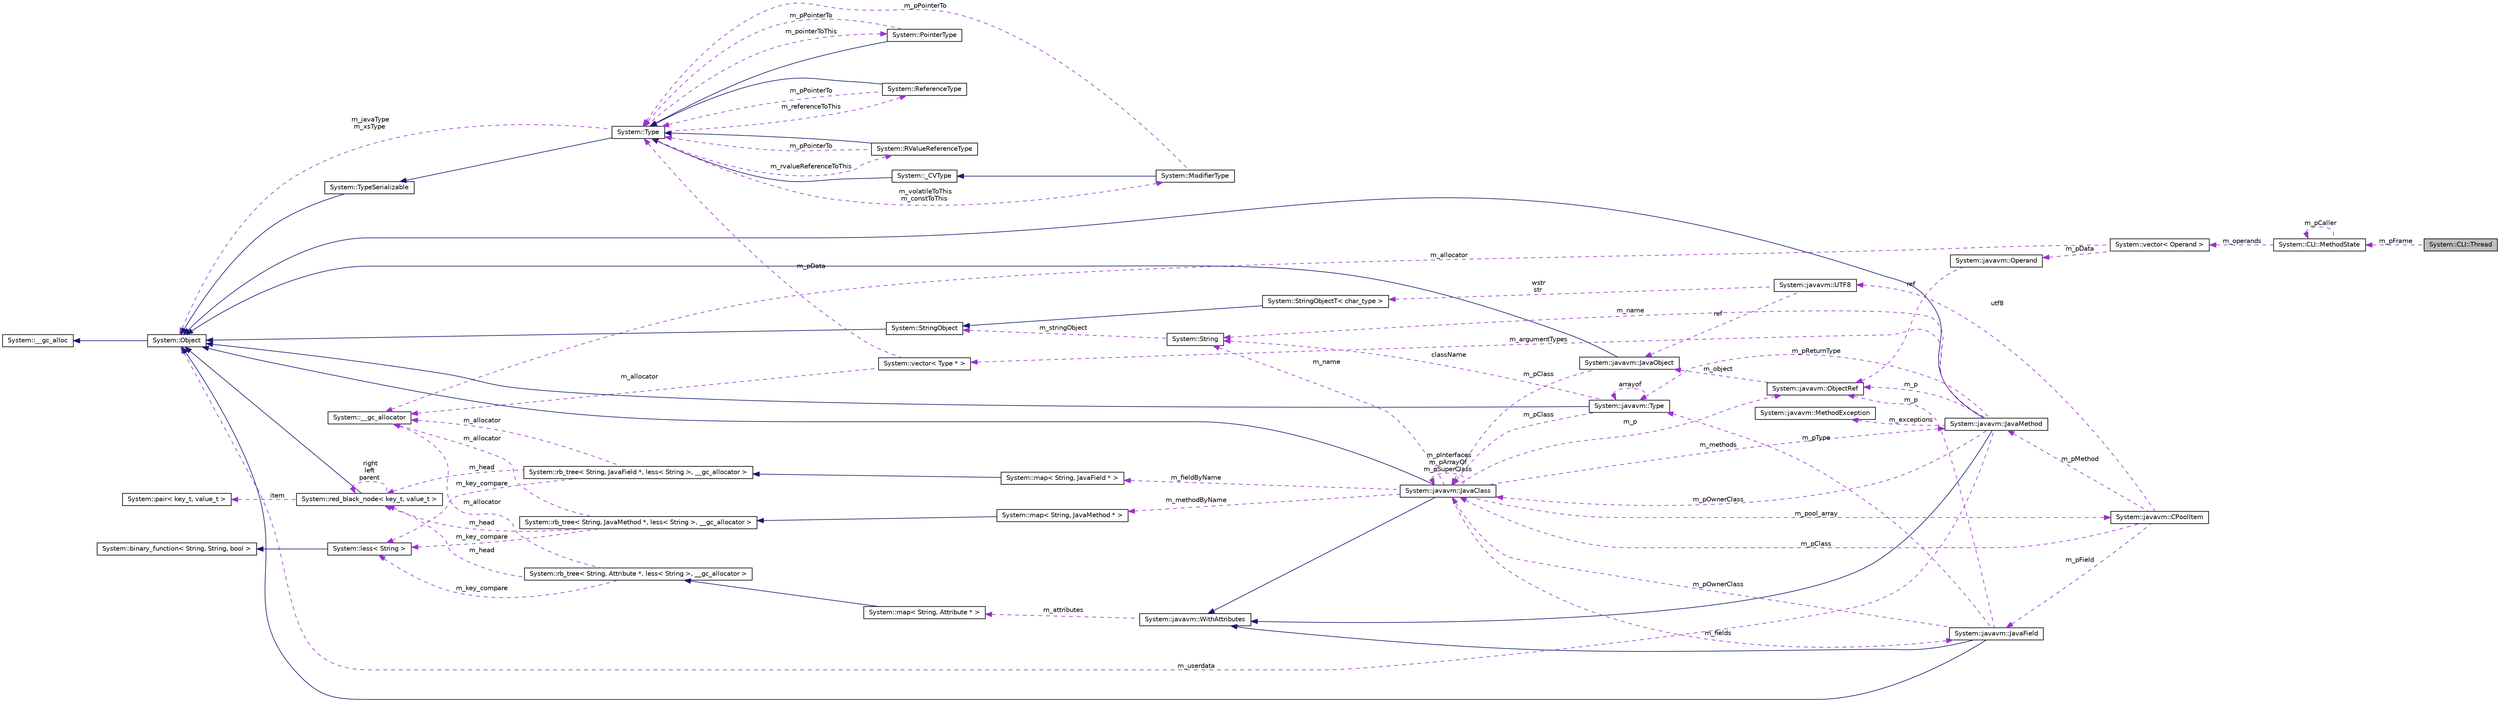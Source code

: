 digraph G
{
  edge [fontname="Helvetica",fontsize="10",labelfontname="Helvetica",labelfontsize="10"];
  node [fontname="Helvetica",fontsize="10",shape=record];
  rankdir="LR";
  Node1 [label="System::CLI::Thread",height=0.2,width=0.4,color="black", fillcolor="grey75", style="filled" fontcolor="black"];
  Node2 -> Node1 [dir="back",color="darkorchid3",fontsize="10",style="dashed",label=" m_pFrame" ,fontname="Helvetica"];
  Node2 [label="System::CLI::MethodState",height=0.2,width=0.4,color="black", fillcolor="white", style="filled",URL="$class_system_1_1_c_l_i_1_1_method_state.html"];
  Node2 -> Node2 [dir="back",color="darkorchid3",fontsize="10",style="dashed",label=" m_pCaller" ,fontname="Helvetica"];
  Node3 -> Node2 [dir="back",color="darkorchid3",fontsize="10",style="dashed",label=" m_operands" ,fontname="Helvetica"];
  Node3 [label="System::vector\< Operand \>",height=0.2,width=0.4,color="black", fillcolor="white", style="filled",URL="$class_system_1_1vector.html"];
  Node4 -> Node3 [dir="back",color="darkorchid3",fontsize="10",style="dashed",label=" m_allocator" ,fontname="Helvetica"];
  Node4 [label="System::__gc_allocator",height=0.2,width=0.4,color="black", fillcolor="white", style="filled",URL="$class_system_1_1____gc__allocator.html"];
  Node5 -> Node3 [dir="back",color="darkorchid3",fontsize="10",style="dashed",label=" m_pData" ,fontname="Helvetica"];
  Node5 [label="System::javavm::Operand",height=0.2,width=0.4,color="black", fillcolor="white", style="filled",URL="$class_system_1_1javavm_1_1_operand.html"];
  Node6 -> Node5 [dir="back",color="darkorchid3",fontsize="10",style="dashed",label=" ref" ,fontname="Helvetica"];
  Node6 [label="System::javavm::ObjectRef",height=0.2,width=0.4,color="black", fillcolor="white", style="filled",URL="$class_system_1_1javavm_1_1_object_ref.html"];
  Node7 -> Node6 [dir="back",color="darkorchid3",fontsize="10",style="dashed",label=" m_object" ,fontname="Helvetica"];
  Node7 [label="System::javavm::JavaObject",height=0.2,width=0.4,color="black", fillcolor="white", style="filled",URL="$class_system_1_1javavm_1_1_java_object.html"];
  Node8 -> Node7 [dir="back",color="midnightblue",fontsize="10",style="solid",fontname="Helvetica"];
  Node8 [label="System::Object",height=0.2,width=0.4,color="black", fillcolor="white", style="filled",URL="$class_system_1_1_object.html"];
  Node9 -> Node8 [dir="back",color="midnightblue",fontsize="10",style="solid",fontname="Helvetica"];
  Node9 [label="System::__gc_alloc",height=0.2,width=0.4,color="black", fillcolor="white", style="filled",URL="$class_system_1_1____gc__alloc.html"];
  Node10 -> Node7 [dir="back",color="darkorchid3",fontsize="10",style="dashed",label=" m_pClass" ,fontname="Helvetica"];
  Node10 [label="System::javavm::JavaClass",height=0.2,width=0.4,color="black", fillcolor="white", style="filled",URL="$class_system_1_1javavm_1_1_java_class.html"];
  Node8 -> Node10 [dir="back",color="midnightblue",fontsize="10",style="solid",fontname="Helvetica"];
  Node11 -> Node10 [dir="back",color="midnightblue",fontsize="10",style="solid",fontname="Helvetica"];
  Node11 [label="System::javavm::WithAttributes",height=0.2,width=0.4,color="black", fillcolor="white", style="filled",URL="$class_system_1_1javavm_1_1_with_attributes.html"];
  Node12 -> Node11 [dir="back",color="darkorchid3",fontsize="10",style="dashed",label=" m_attributes" ,fontname="Helvetica"];
  Node12 [label="System::map\< String, Attribute * \>",height=0.2,width=0.4,color="black", fillcolor="white", style="filled",URL="$class_system_1_1map.html"];
  Node13 -> Node12 [dir="back",color="midnightblue",fontsize="10",style="solid",fontname="Helvetica"];
  Node13 [label="System::rb_tree\< String, Attribute *, less\< String \>, __gc_allocator \>",height=0.2,width=0.4,color="black", fillcolor="white", style="filled",URL="$class_system_1_1rb__tree.html"];
  Node4 -> Node13 [dir="back",color="darkorchid3",fontsize="10",style="dashed",label=" m_allocator" ,fontname="Helvetica"];
  Node14 -> Node13 [dir="back",color="darkorchid3",fontsize="10",style="dashed",label=" m_key_compare" ,fontname="Helvetica"];
  Node14 [label="System::less\< String \>",height=0.2,width=0.4,color="black", fillcolor="white", style="filled",URL="$class_system_1_1less_3_01_string_01_4.html"];
  Node15 -> Node14 [dir="back",color="midnightblue",fontsize="10",style="solid",fontname="Helvetica"];
  Node15 [label="System::binary_function\< String, String, bool \>",height=0.2,width=0.4,color="black", fillcolor="white", style="filled",URL="$class_system_1_1binary__function.html"];
  Node16 -> Node13 [dir="back",color="darkorchid3",fontsize="10",style="dashed",label=" m_head" ,fontname="Helvetica"];
  Node16 [label="System::red_black_node\< key_t, value_t \>",height=0.2,width=0.4,color="black", fillcolor="white", style="filled",URL="$class_system_1_1red__black__node.html"];
  Node8 -> Node16 [dir="back",color="midnightblue",fontsize="10",style="solid",fontname="Helvetica"];
  Node16 -> Node16 [dir="back",color="darkorchid3",fontsize="10",style="dashed",label=" right\nleft\nparent" ,fontname="Helvetica"];
  Node17 -> Node16 [dir="back",color="darkorchid3",fontsize="10",style="dashed",label=" item" ,fontname="Helvetica"];
  Node17 [label="System::pair\< key_t, value_t \>",height=0.2,width=0.4,color="black", fillcolor="white", style="filled",URL="$class_system_1_1pair.html"];
  Node6 -> Node10 [dir="back",color="darkorchid3",fontsize="10",style="dashed",label=" m_p" ,fontname="Helvetica"];
  Node18 -> Node10 [dir="back",color="darkorchid3",fontsize="10",style="dashed",label=" m_methodByName" ,fontname="Helvetica"];
  Node18 [label="System::map\< String, JavaMethod * \>",height=0.2,width=0.4,color="black", fillcolor="white", style="filled",URL="$class_system_1_1map.html"];
  Node19 -> Node18 [dir="back",color="midnightblue",fontsize="10",style="solid",fontname="Helvetica"];
  Node19 [label="System::rb_tree\< String, JavaMethod *, less\< String \>, __gc_allocator \>",height=0.2,width=0.4,color="black", fillcolor="white", style="filled",URL="$class_system_1_1rb__tree.html"];
  Node4 -> Node19 [dir="back",color="darkorchid3",fontsize="10",style="dashed",label=" m_allocator" ,fontname="Helvetica"];
  Node14 -> Node19 [dir="back",color="darkorchid3",fontsize="10",style="dashed",label=" m_key_compare" ,fontname="Helvetica"];
  Node16 -> Node19 [dir="back",color="darkorchid3",fontsize="10",style="dashed",label=" m_head" ,fontname="Helvetica"];
  Node20 -> Node10 [dir="back",color="darkorchid3",fontsize="10",style="dashed",label=" m_methods" ,fontname="Helvetica"];
  Node20 [label="System::javavm::JavaMethod",height=0.2,width=0.4,color="black", fillcolor="white", style="filled",URL="$class_system_1_1javavm_1_1_java_method.html"];
  Node8 -> Node20 [dir="back",color="midnightblue",fontsize="10",style="solid",fontname="Helvetica"];
  Node11 -> Node20 [dir="back",color="midnightblue",fontsize="10",style="solid",fontname="Helvetica"];
  Node6 -> Node20 [dir="back",color="darkorchid3",fontsize="10",style="dashed",label=" m_p" ,fontname="Helvetica"];
  Node21 -> Node20 [dir="back",color="darkorchid3",fontsize="10",style="dashed",label=" m_pReturnType" ,fontname="Helvetica"];
  Node21 [label="System::javavm::Type",height=0.2,width=0.4,color="black", fillcolor="white", style="filled",URL="$class_system_1_1javavm_1_1_type.html"];
  Node8 -> Node21 [dir="back",color="midnightblue",fontsize="10",style="solid",fontname="Helvetica"];
  Node21 -> Node21 [dir="back",color="darkorchid3",fontsize="10",style="dashed",label=" arrayof" ,fontname="Helvetica"];
  Node10 -> Node21 [dir="back",color="darkorchid3",fontsize="10",style="dashed",label=" m_pClass" ,fontname="Helvetica"];
  Node22 -> Node21 [dir="back",color="darkorchid3",fontsize="10",style="dashed",label=" className" ,fontname="Helvetica"];
  Node22 [label="System::String",height=0.2,width=0.4,color="black", fillcolor="white", style="filled",URL="$class_system_1_1_string.html"];
  Node23 -> Node22 [dir="back",color="darkorchid3",fontsize="10",style="dashed",label=" m_stringObject" ,fontname="Helvetica"];
  Node23 [label="System::StringObject",height=0.2,width=0.4,color="black", fillcolor="white", style="filled",URL="$class_system_1_1_string_object.html"];
  Node8 -> Node23 [dir="back",color="midnightblue",fontsize="10",style="solid",fontname="Helvetica"];
  Node10 -> Node20 [dir="back",color="darkorchid3",fontsize="10",style="dashed",label=" m_pOwnerClass" ,fontname="Helvetica"];
  Node22 -> Node20 [dir="back",color="darkorchid3",fontsize="10",style="dashed",label=" m_name" ,fontname="Helvetica"];
  Node8 -> Node20 [dir="back",color="darkorchid3",fontsize="10",style="dashed",label=" m_userdata" ,fontname="Helvetica"];
  Node24 -> Node20 [dir="back",color="darkorchid3",fontsize="10",style="dashed",label=" m_exceptions" ,fontname="Helvetica"];
  Node24 [label="System::javavm::MethodException",height=0.2,width=0.4,color="black", fillcolor="white", style="filled",URL="$class_system_1_1javavm_1_1_method_exception.html"];
  Node25 -> Node20 [dir="back",color="darkorchid3",fontsize="10",style="dashed",label=" m_argumentTypes" ,fontname="Helvetica"];
  Node25 [label="System::vector\< Type * \>",height=0.2,width=0.4,color="black", fillcolor="white", style="filled",URL="$class_system_1_1vector.html"];
  Node26 -> Node25 [dir="back",color="darkorchid3",fontsize="10",style="dashed",label=" m_pData" ,fontname="Helvetica"];
  Node26 [label="System::Type",height=0.2,width=0.4,color="black", fillcolor="white", style="filled",URL="$class_system_1_1_type.html"];
  Node27 -> Node26 [dir="back",color="midnightblue",fontsize="10",style="solid",fontname="Helvetica"];
  Node27 [label="System::TypeSerializable",height=0.2,width=0.4,color="black", fillcolor="white", style="filled",URL="$class_system_1_1_type_serializable.html"];
  Node8 -> Node27 [dir="back",color="midnightblue",fontsize="10",style="solid",fontname="Helvetica"];
  Node28 -> Node26 [dir="back",color="darkorchid3",fontsize="10",style="dashed",label=" m_pointerToThis" ,fontname="Helvetica"];
  Node28 [label="System::PointerType",height=0.2,width=0.4,color="black", fillcolor="white", style="filled",URL="$class_system_1_1_pointer_type.html"];
  Node26 -> Node28 [dir="back",color="midnightblue",fontsize="10",style="solid",fontname="Helvetica"];
  Node26 -> Node28 [dir="back",color="darkorchid3",fontsize="10",style="dashed",label=" m_pPointerTo" ,fontname="Helvetica"];
  Node29 -> Node26 [dir="back",color="darkorchid3",fontsize="10",style="dashed",label=" m_referenceToThis" ,fontname="Helvetica"];
  Node29 [label="System::ReferenceType",height=0.2,width=0.4,color="black", fillcolor="white", style="filled",URL="$class_system_1_1_reference_type.html"];
  Node26 -> Node29 [dir="back",color="midnightblue",fontsize="10",style="solid",fontname="Helvetica"];
  Node26 -> Node29 [dir="back",color="darkorchid3",fontsize="10",style="dashed",label=" m_pPointerTo" ,fontname="Helvetica"];
  Node30 -> Node26 [dir="back",color="darkorchid3",fontsize="10",style="dashed",label=" m_rvalueReferenceToThis" ,fontname="Helvetica"];
  Node30 [label="System::RValueReferenceType",height=0.2,width=0.4,color="black", fillcolor="white", style="filled",URL="$class_system_1_1_r_value_reference_type.html"];
  Node26 -> Node30 [dir="back",color="midnightblue",fontsize="10",style="solid",fontname="Helvetica"];
  Node26 -> Node30 [dir="back",color="darkorchid3",fontsize="10",style="dashed",label=" m_pPointerTo" ,fontname="Helvetica"];
  Node31 -> Node26 [dir="back",color="darkorchid3",fontsize="10",style="dashed",label=" m_volatileToThis\nm_constToThis" ,fontname="Helvetica"];
  Node31 [label="System::ModifierType",height=0.2,width=0.4,color="black", fillcolor="white", style="filled",URL="$class_system_1_1_modifier_type.html"];
  Node32 -> Node31 [dir="back",color="midnightblue",fontsize="10",style="solid",fontname="Helvetica"];
  Node32 [label="System::_CVType",height=0.2,width=0.4,color="black", fillcolor="white", style="filled",URL="$class_system_1_1___c_v_type.html"];
  Node26 -> Node32 [dir="back",color="midnightblue",fontsize="10",style="solid",fontname="Helvetica"];
  Node26 -> Node31 [dir="back",color="darkorchid3",fontsize="10",style="dashed",label=" m_pPointerTo" ,fontname="Helvetica"];
  Node8 -> Node26 [dir="back",color="darkorchid3",fontsize="10",style="dashed",label=" m_javaType\nm_xsType" ,fontname="Helvetica"];
  Node4 -> Node25 [dir="back",color="darkorchid3",fontsize="10",style="dashed",label=" m_allocator" ,fontname="Helvetica"];
  Node10 -> Node10 [dir="back",color="darkorchid3",fontsize="10",style="dashed",label=" m_pInterfaces\nm_pArrayOf\nm_pSuperClass" ,fontname="Helvetica"];
  Node33 -> Node10 [dir="back",color="darkorchid3",fontsize="10",style="dashed",label=" m_pool_array" ,fontname="Helvetica"];
  Node33 [label="System::javavm::CPoolItem",height=0.2,width=0.4,color="black", fillcolor="white", style="filled",URL="$class_system_1_1javavm_1_1_c_pool_item.html"];
  Node20 -> Node33 [dir="back",color="darkorchid3",fontsize="10",style="dashed",label=" m_pMethod" ,fontname="Helvetica"];
  Node34 -> Node33 [dir="back",color="darkorchid3",fontsize="10",style="dashed",label=" utf8" ,fontname="Helvetica"];
  Node34 [label="System::javavm::UTF8",height=0.2,width=0.4,color="black", fillcolor="white", style="filled",URL="$struct_system_1_1javavm_1_1_u_t_f8.html"];
  Node7 -> Node34 [dir="back",color="darkorchid3",fontsize="10",style="dashed",label=" ref" ,fontname="Helvetica"];
  Node35 -> Node34 [dir="back",color="darkorchid3",fontsize="10",style="dashed",label=" wstr\nstr" ,fontname="Helvetica"];
  Node35 [label="System::StringObjectT\< char_type \>",height=0.2,width=0.4,color="black", fillcolor="white", style="filled",URL="$class_system_1_1_string_object_t.html"];
  Node23 -> Node35 [dir="back",color="midnightblue",fontsize="10",style="solid",fontname="Helvetica"];
  Node10 -> Node33 [dir="back",color="darkorchid3",fontsize="10",style="dashed",label=" m_pClass" ,fontname="Helvetica"];
  Node36 -> Node33 [dir="back",color="darkorchid3",fontsize="10",style="dashed",label=" m_pField" ,fontname="Helvetica"];
  Node36 [label="System::javavm::JavaField",height=0.2,width=0.4,color="black", fillcolor="white", style="filled",URL="$class_system_1_1javavm_1_1_java_field.html"];
  Node8 -> Node36 [dir="back",color="midnightblue",fontsize="10",style="solid",fontname="Helvetica"];
  Node11 -> Node36 [dir="back",color="midnightblue",fontsize="10",style="solid",fontname="Helvetica"];
  Node6 -> Node36 [dir="back",color="darkorchid3",fontsize="10",style="dashed",label=" m_p" ,fontname="Helvetica"];
  Node21 -> Node36 [dir="back",color="darkorchid3",fontsize="10",style="dashed",label=" m_pType" ,fontname="Helvetica"];
  Node10 -> Node36 [dir="back",color="darkorchid3",fontsize="10",style="dashed",label=" m_pOwnerClass" ,fontname="Helvetica"];
  Node37 -> Node10 [dir="back",color="darkorchid3",fontsize="10",style="dashed",label=" m_fieldByName" ,fontname="Helvetica"];
  Node37 [label="System::map\< String, JavaField * \>",height=0.2,width=0.4,color="black", fillcolor="white", style="filled",URL="$class_system_1_1map.html"];
  Node38 -> Node37 [dir="back",color="midnightblue",fontsize="10",style="solid",fontname="Helvetica"];
  Node38 [label="System::rb_tree\< String, JavaField *, less\< String \>, __gc_allocator \>",height=0.2,width=0.4,color="black", fillcolor="white", style="filled",URL="$class_system_1_1rb__tree.html"];
  Node4 -> Node38 [dir="back",color="darkorchid3",fontsize="10",style="dashed",label=" m_allocator" ,fontname="Helvetica"];
  Node14 -> Node38 [dir="back",color="darkorchid3",fontsize="10",style="dashed",label=" m_key_compare" ,fontname="Helvetica"];
  Node16 -> Node38 [dir="back",color="darkorchid3",fontsize="10",style="dashed",label=" m_head" ,fontname="Helvetica"];
  Node22 -> Node10 [dir="back",color="darkorchid3",fontsize="10",style="dashed",label=" m_name" ,fontname="Helvetica"];
  Node36 -> Node10 [dir="back",color="darkorchid3",fontsize="10",style="dashed",label=" m_fields" ,fontname="Helvetica"];
}
